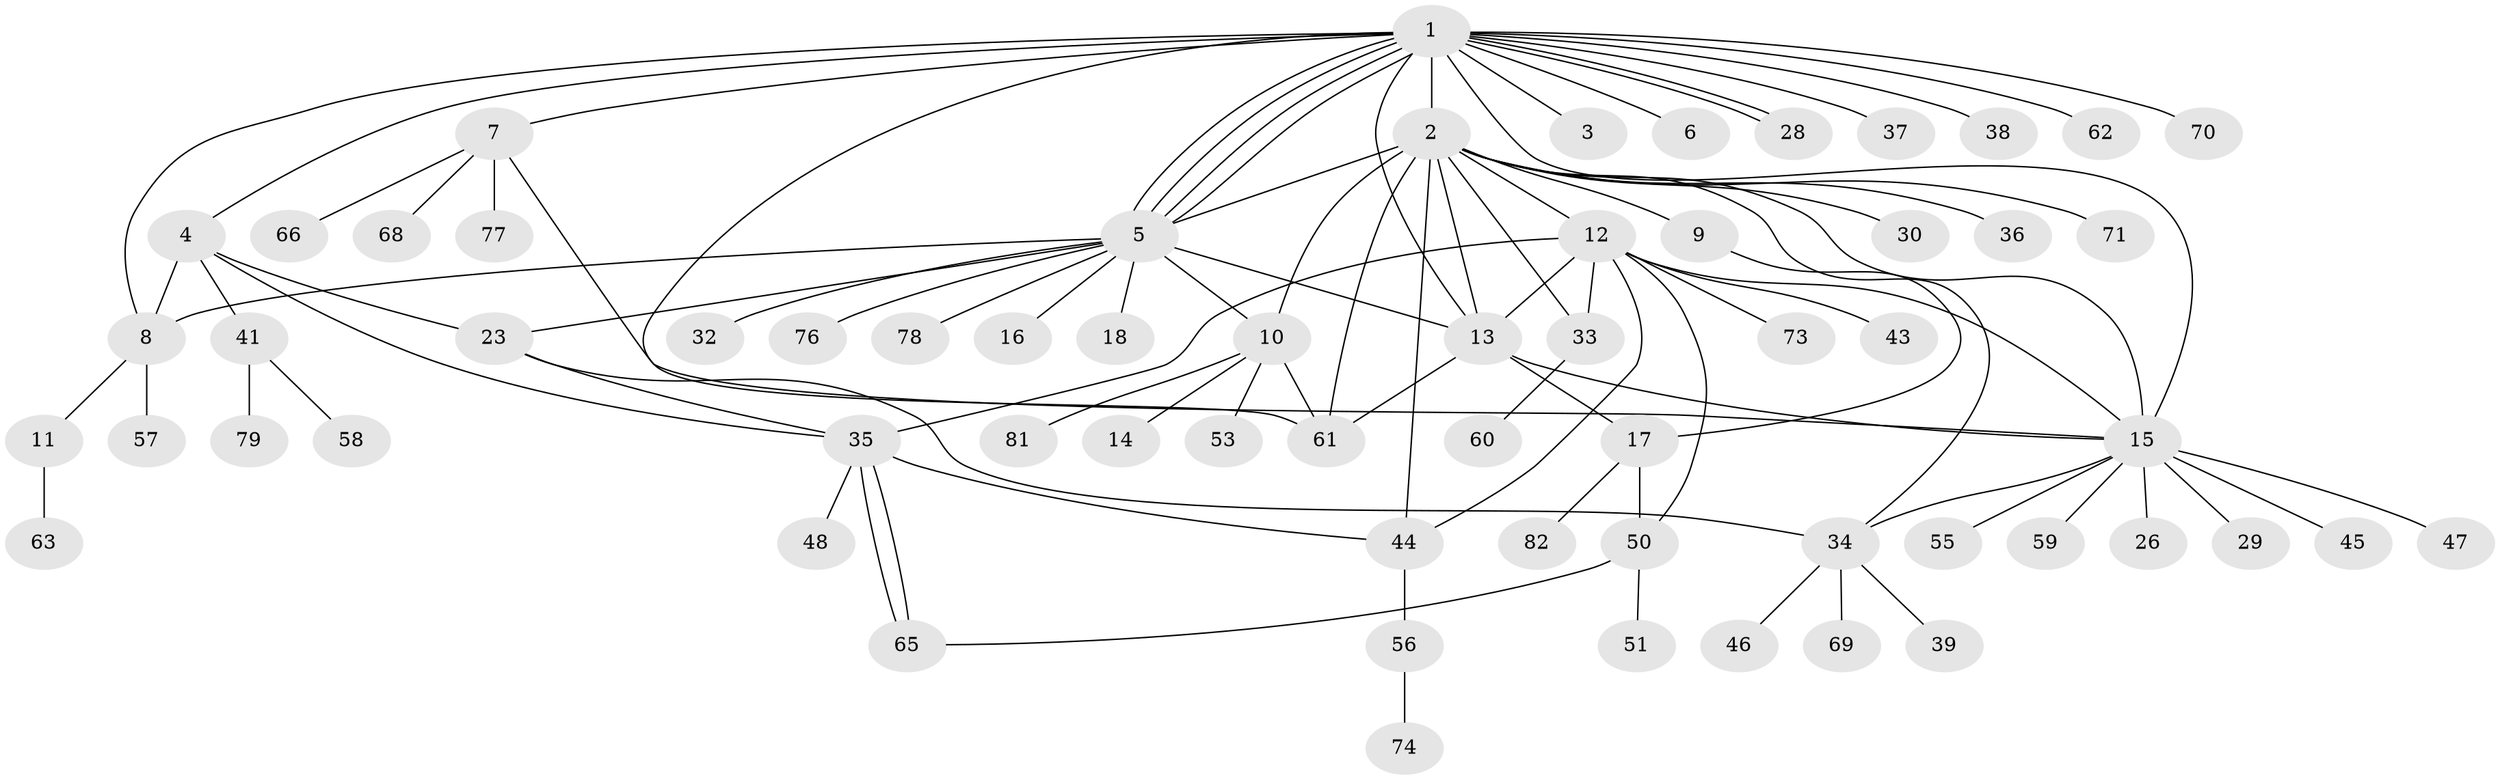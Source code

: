 // Generated by graph-tools (version 1.1) at 2025/51/02/27/25 19:51:58]
// undirected, 64 vertices, 93 edges
graph export_dot {
graph [start="1"]
  node [color=gray90,style=filled];
  1 [super="+22"];
  2 [super="+25"];
  3;
  4 [super="+54"];
  5 [super="+52"];
  6;
  7 [super="+80"];
  8 [super="+31"];
  9;
  10 [super="+21"];
  11 [super="+27"];
  12 [super="+19"];
  13;
  14;
  15 [super="+20"];
  16 [super="+49"];
  17 [super="+40"];
  18;
  23 [super="+24"];
  26;
  28;
  29;
  30;
  32;
  33;
  34 [super="+75"];
  35 [super="+42"];
  36;
  37;
  38 [super="+64"];
  39;
  41;
  43;
  44;
  45;
  46;
  47;
  48;
  50 [super="+72"];
  51;
  53;
  55;
  56;
  57;
  58;
  59;
  60;
  61 [super="+67"];
  62;
  63;
  65;
  66;
  68;
  69;
  70;
  71;
  73;
  74;
  76;
  77;
  78;
  79;
  81;
  82;
  1 -- 2;
  1 -- 3;
  1 -- 4;
  1 -- 5;
  1 -- 5;
  1 -- 5;
  1 -- 5;
  1 -- 6;
  1 -- 7;
  1 -- 8;
  1 -- 13;
  1 -- 15;
  1 -- 28;
  1 -- 28;
  1 -- 37;
  1 -- 38;
  1 -- 61;
  1 -- 62;
  1 -- 70;
  2 -- 5;
  2 -- 9;
  2 -- 12;
  2 -- 15;
  2 -- 30;
  2 -- 33;
  2 -- 34;
  2 -- 36;
  2 -- 44;
  2 -- 71;
  2 -- 13;
  2 -- 10;
  2 -- 61;
  4 -- 8;
  4 -- 23;
  4 -- 41;
  4 -- 35;
  5 -- 8;
  5 -- 10;
  5 -- 16;
  5 -- 18;
  5 -- 32;
  5 -- 76;
  5 -- 78;
  5 -- 23;
  5 -- 13;
  7 -- 66;
  7 -- 68;
  7 -- 77;
  7 -- 15;
  8 -- 11;
  8 -- 57;
  9 -- 17;
  10 -- 14;
  10 -- 61;
  10 -- 81;
  10 -- 53;
  11 -- 63;
  12 -- 15 [weight=2];
  12 -- 33 [weight=2];
  12 -- 43;
  12 -- 44;
  12 -- 50;
  12 -- 73;
  12 -- 13;
  12 -- 35;
  13 -- 15;
  13 -- 17;
  13 -- 61;
  15 -- 26;
  15 -- 29;
  15 -- 34;
  15 -- 47;
  15 -- 55;
  15 -- 59;
  15 -- 45;
  17 -- 50;
  17 -- 82;
  23 -- 35;
  23 -- 34;
  33 -- 60;
  34 -- 39;
  34 -- 46;
  34 -- 69;
  35 -- 44;
  35 -- 48;
  35 -- 65;
  35 -- 65;
  41 -- 58;
  41 -- 79;
  44 -- 56;
  50 -- 51;
  50 -- 65;
  56 -- 74;
}
